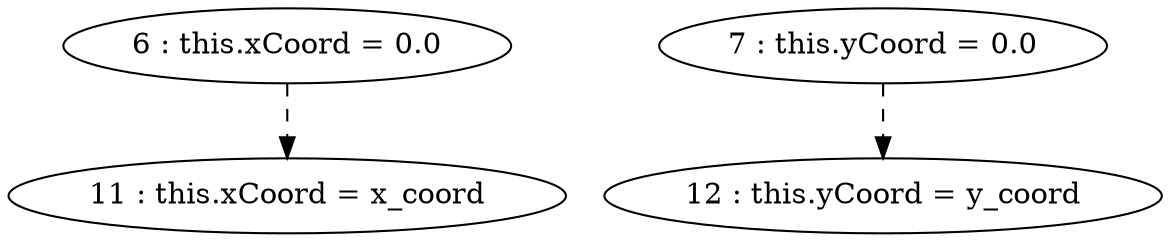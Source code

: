 digraph G {
"6 : this.xCoord = 0.0"
"6 : this.xCoord = 0.0" -> "11 : this.xCoord = x_coord" [style=dashed]
"7 : this.yCoord = 0.0"
"7 : this.yCoord = 0.0" -> "12 : this.yCoord = y_coord" [style=dashed]
"11 : this.xCoord = x_coord"
"12 : this.yCoord = y_coord"
}